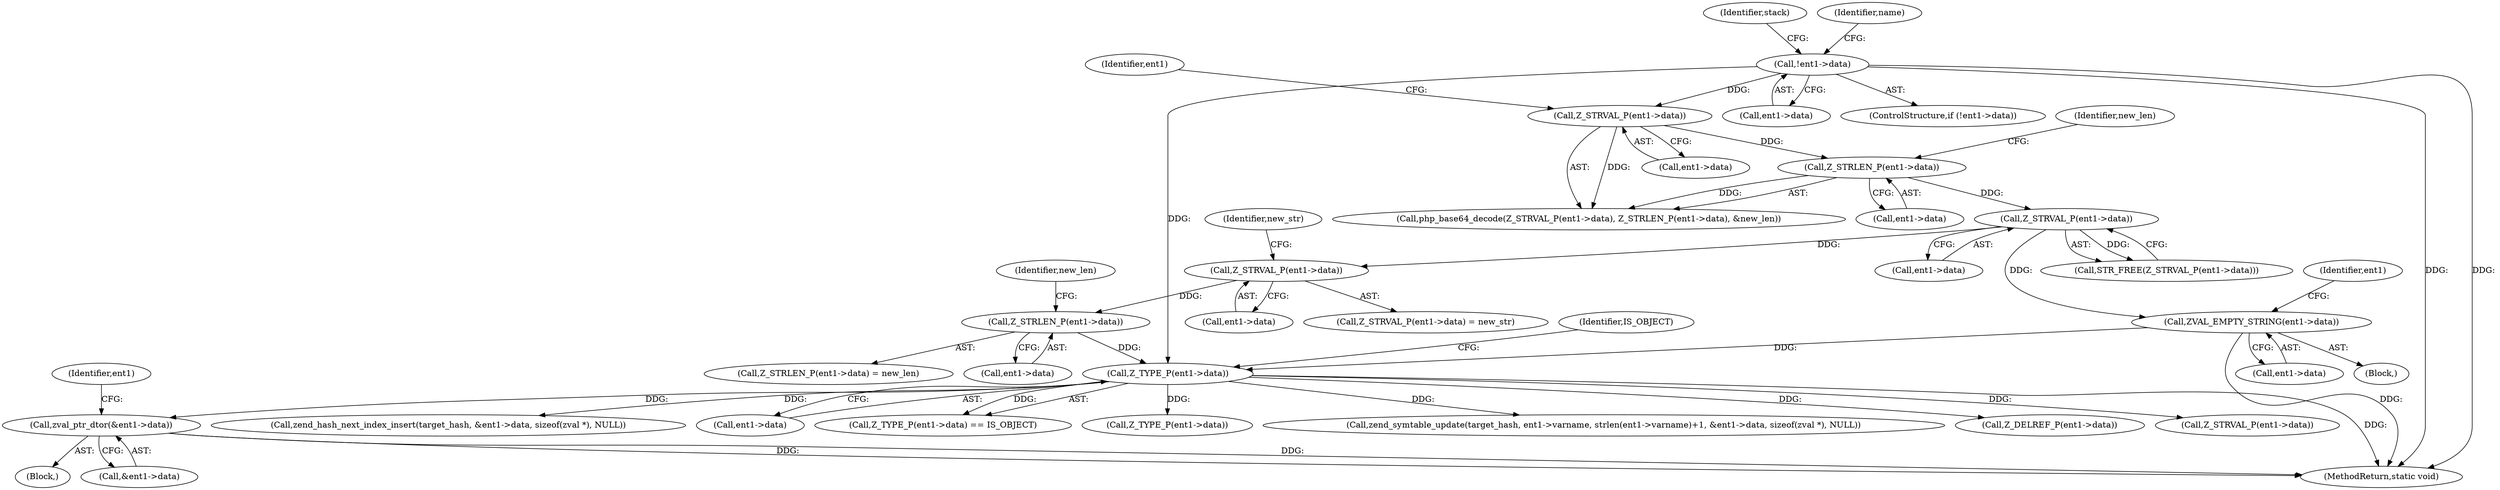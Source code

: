 digraph "0_php-src_6045de69c7dedcba3eadf7c4bba424b19c81d00d_0@pointer" {
"1000315" [label="(Call,zval_ptr_dtor(&ent1->data))"];
"1000264" [label="(Call,Z_TYPE_P(ent1->data))"];
"1000258" [label="(Call,ZVAL_EMPTY_STRING(ent1->data))"];
"1000237" [label="(Call,Z_STRVAL_P(ent1->data))"];
"1000230" [label="(Call,Z_STRLEN_P(ent1->data))"];
"1000226" [label="(Call,Z_STRVAL_P(ent1->data))"];
"1000186" [label="(Call,!ent1->data)"];
"1000251" [label="(Call,Z_STRLEN_P(ent1->data))"];
"1000245" [label="(Call,Z_STRVAL_P(ent1->data))"];
"1000227" [label="(Call,ent1->data)"];
"1000255" [label="(Identifier,new_len)"];
"1000258" [label="(Call,ZVAL_EMPTY_STRING(ent1->data))"];
"1000194" [label="(Identifier,stack)"];
"1000580" [label="(MethodReturn,static void)"];
"1000226" [label="(Call,Z_STRVAL_P(ent1->data))"];
"1000359" [label="(Call,Z_TYPE_P(ent1->data))"];
"1000265" [label="(Call,ent1->data)"];
"1000321" [label="(Identifier,ent1)"];
"1000186" [label="(Call,!ent1->data)"];
"1000252" [label="(Call,ent1->data)"];
"1000264" [label="(Call,Z_TYPE_P(ent1->data))"];
"1000314" [label="(Block,)"];
"1000230" [label="(Call,Z_STRLEN_P(ent1->data))"];
"1000257" [label="(Block,)"];
"1000251" [label="(Call,Z_STRLEN_P(ent1->data))"];
"1000187" [label="(Call,ent1->data)"];
"1000266" [label="(Identifier,ent1)"];
"1000315" [label="(Call,zval_ptr_dtor(&ent1->data))"];
"1000250" [label="(Call,Z_STRLEN_P(ent1->data) = new_len)"];
"1000259" [label="(Call,ent1->data)"];
"1000236" [label="(Call,STR_FREE(Z_STRVAL_P(ent1->data)))"];
"1000498" [label="(Call,zend_symtable_update(target_hash, ent1->varname, strlen(ent1->varname)+1, &ent1->data, sizeof(zval *), NULL))"];
"1000244" [label="(Call,Z_STRVAL_P(ent1->data) = new_str)"];
"1000249" [label="(Identifier,new_str)"];
"1000478" [label="(Call,Z_DELREF_P(ent1->data))"];
"1000387" [label="(Call,Z_STRVAL_P(ent1->data))"];
"1000231" [label="(Call,ent1->data)"];
"1000235" [label="(Identifier,new_len)"];
"1000522" [label="(Call,zend_hash_next_index_insert(target_hash, &ent1->data, sizeof(zval *), NULL))"];
"1000245" [label="(Call,Z_STRVAL_P(ent1->data))"];
"1000215" [label="(Identifier,name)"];
"1000237" [label="(Call,Z_STRVAL_P(ent1->data))"];
"1000238" [label="(Call,ent1->data)"];
"1000232" [label="(Identifier,ent1)"];
"1000268" [label="(Identifier,IS_OBJECT)"];
"1000225" [label="(Call,php_base64_decode(Z_STRVAL_P(ent1->data), Z_STRLEN_P(ent1->data), &new_len))"];
"1000246" [label="(Call,ent1->data)"];
"1000316" [label="(Call,&ent1->data)"];
"1000185" [label="(ControlStructure,if (!ent1->data))"];
"1000263" [label="(Call,Z_TYPE_P(ent1->data) == IS_OBJECT)"];
"1000315" -> "1000314"  [label="AST: "];
"1000315" -> "1000316"  [label="CFG: "];
"1000316" -> "1000315"  [label="AST: "];
"1000321" -> "1000315"  [label="CFG: "];
"1000315" -> "1000580"  [label="DDG: "];
"1000315" -> "1000580"  [label="DDG: "];
"1000264" -> "1000315"  [label="DDG: "];
"1000264" -> "1000263"  [label="AST: "];
"1000264" -> "1000265"  [label="CFG: "];
"1000265" -> "1000264"  [label="AST: "];
"1000268" -> "1000264"  [label="CFG: "];
"1000264" -> "1000580"  [label="DDG: "];
"1000264" -> "1000263"  [label="DDG: "];
"1000258" -> "1000264"  [label="DDG: "];
"1000186" -> "1000264"  [label="DDG: "];
"1000251" -> "1000264"  [label="DDG: "];
"1000264" -> "1000359"  [label="DDG: "];
"1000264" -> "1000387"  [label="DDG: "];
"1000264" -> "1000478"  [label="DDG: "];
"1000264" -> "1000498"  [label="DDG: "];
"1000264" -> "1000522"  [label="DDG: "];
"1000258" -> "1000257"  [label="AST: "];
"1000258" -> "1000259"  [label="CFG: "];
"1000259" -> "1000258"  [label="AST: "];
"1000266" -> "1000258"  [label="CFG: "];
"1000258" -> "1000580"  [label="DDG: "];
"1000237" -> "1000258"  [label="DDG: "];
"1000237" -> "1000236"  [label="AST: "];
"1000237" -> "1000238"  [label="CFG: "];
"1000238" -> "1000237"  [label="AST: "];
"1000236" -> "1000237"  [label="CFG: "];
"1000237" -> "1000236"  [label="DDG: "];
"1000230" -> "1000237"  [label="DDG: "];
"1000237" -> "1000245"  [label="DDG: "];
"1000230" -> "1000225"  [label="AST: "];
"1000230" -> "1000231"  [label="CFG: "];
"1000231" -> "1000230"  [label="AST: "];
"1000235" -> "1000230"  [label="CFG: "];
"1000230" -> "1000225"  [label="DDG: "];
"1000226" -> "1000230"  [label="DDG: "];
"1000226" -> "1000225"  [label="AST: "];
"1000226" -> "1000227"  [label="CFG: "];
"1000227" -> "1000226"  [label="AST: "];
"1000232" -> "1000226"  [label="CFG: "];
"1000226" -> "1000225"  [label="DDG: "];
"1000186" -> "1000226"  [label="DDG: "];
"1000186" -> "1000185"  [label="AST: "];
"1000186" -> "1000187"  [label="CFG: "];
"1000187" -> "1000186"  [label="AST: "];
"1000194" -> "1000186"  [label="CFG: "];
"1000215" -> "1000186"  [label="CFG: "];
"1000186" -> "1000580"  [label="DDG: "];
"1000186" -> "1000580"  [label="DDG: "];
"1000251" -> "1000250"  [label="AST: "];
"1000251" -> "1000252"  [label="CFG: "];
"1000252" -> "1000251"  [label="AST: "];
"1000255" -> "1000251"  [label="CFG: "];
"1000245" -> "1000251"  [label="DDG: "];
"1000245" -> "1000244"  [label="AST: "];
"1000245" -> "1000246"  [label="CFG: "];
"1000246" -> "1000245"  [label="AST: "];
"1000249" -> "1000245"  [label="CFG: "];
}
